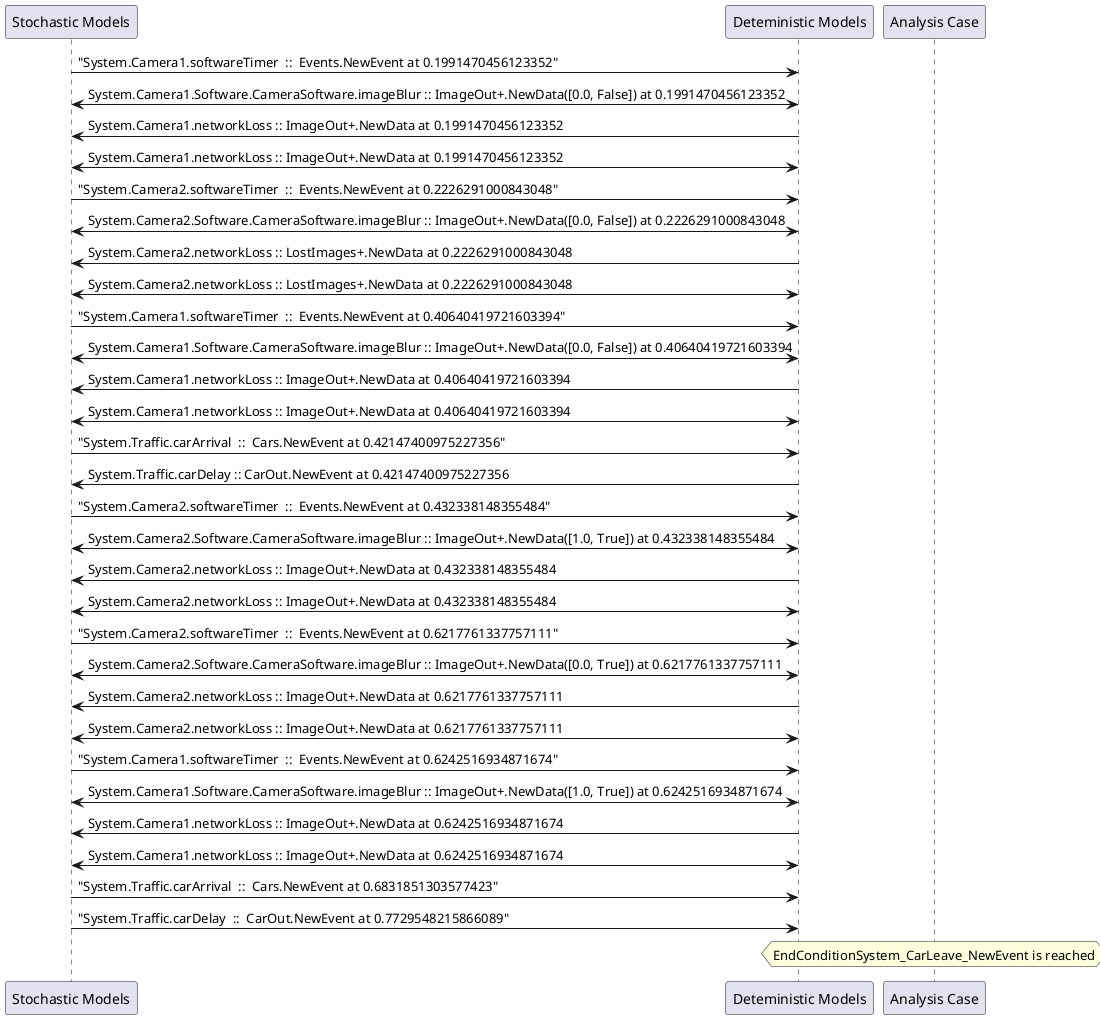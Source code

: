 
	@startuml
	participant "Stochastic Models" as stochmodel
	participant "Deteministic Models" as detmodel
	participant "Analysis Case" as analysis
	{14247_stop} stochmodel -> detmodel : "System.Camera1.softwareTimer  ::  Events.NewEvent at 0.1991470456123352"
detmodel <-> stochmodel : System.Camera1.Software.CameraSoftware.imageBlur :: ImageOut+.NewData([0.0, False]) at 0.1991470456123352
detmodel -> stochmodel : System.Camera1.networkLoss :: ImageOut+.NewData at 0.1991470456123352
detmodel <-> stochmodel : System.Camera1.networkLoss :: ImageOut+.NewData at 0.1991470456123352
{14262_stop} stochmodel -> detmodel : "System.Camera2.softwareTimer  ::  Events.NewEvent at 0.2226291000843048"
detmodel <-> stochmodel : System.Camera2.Software.CameraSoftware.imageBlur :: ImageOut+.NewData([0.0, False]) at 0.2226291000843048
detmodel -> stochmodel : System.Camera2.networkLoss :: LostImages+.NewData at 0.2226291000843048
detmodel <-> stochmodel : System.Camera2.networkLoss :: LostImages+.NewData at 0.2226291000843048
{14248_stop} stochmodel -> detmodel : "System.Camera1.softwareTimer  ::  Events.NewEvent at 0.40640419721603394"
detmodel <-> stochmodel : System.Camera1.Software.CameraSoftware.imageBlur :: ImageOut+.NewData([0.0, False]) at 0.40640419721603394
detmodel -> stochmodel : System.Camera1.networkLoss :: ImageOut+.NewData at 0.40640419721603394
detmodel <-> stochmodel : System.Camera1.networkLoss :: ImageOut+.NewData at 0.40640419721603394
{14277_stop} stochmodel -> detmodel : "System.Traffic.carArrival  ::  Cars.NewEvent at 0.42147400975227356"
{14285_start} detmodel -> stochmodel : System.Traffic.carDelay :: CarOut.NewEvent at 0.42147400975227356
{14263_stop} stochmodel -> detmodel : "System.Camera2.softwareTimer  ::  Events.NewEvent at 0.432338148355484"
detmodel <-> stochmodel : System.Camera2.Software.CameraSoftware.imageBlur :: ImageOut+.NewData([1.0, True]) at 0.432338148355484
detmodel -> stochmodel : System.Camera2.networkLoss :: ImageOut+.NewData at 0.432338148355484
detmodel <-> stochmodel : System.Camera2.networkLoss :: ImageOut+.NewData at 0.432338148355484
{14264_stop} stochmodel -> detmodel : "System.Camera2.softwareTimer  ::  Events.NewEvent at 0.6217761337757111"
detmodel <-> stochmodel : System.Camera2.Software.CameraSoftware.imageBlur :: ImageOut+.NewData([0.0, True]) at 0.6217761337757111
detmodel -> stochmodel : System.Camera2.networkLoss :: ImageOut+.NewData at 0.6217761337757111
detmodel <-> stochmodel : System.Camera2.networkLoss :: ImageOut+.NewData at 0.6217761337757111
{14249_stop} stochmodel -> detmodel : "System.Camera1.softwareTimer  ::  Events.NewEvent at 0.6242516934871674"
detmodel <-> stochmodel : System.Camera1.Software.CameraSoftware.imageBlur :: ImageOut+.NewData([1.0, True]) at 0.6242516934871674
detmodel -> stochmodel : System.Camera1.networkLoss :: ImageOut+.NewData at 0.6242516934871674
detmodel <-> stochmodel : System.Camera1.networkLoss :: ImageOut+.NewData at 0.6242516934871674
{14278_stop} stochmodel -> detmodel : "System.Traffic.carArrival  ::  Cars.NewEvent at 0.6831851303577423"
{14285_stop} stochmodel -> detmodel : "System.Traffic.carDelay  ::  CarOut.NewEvent at 0.7729548215866089"
{14285_start} <-> {14285_stop} : delay
hnote over analysis 
EndConditionSystem_CarLeave_NewEvent is reached
endnote
@enduml